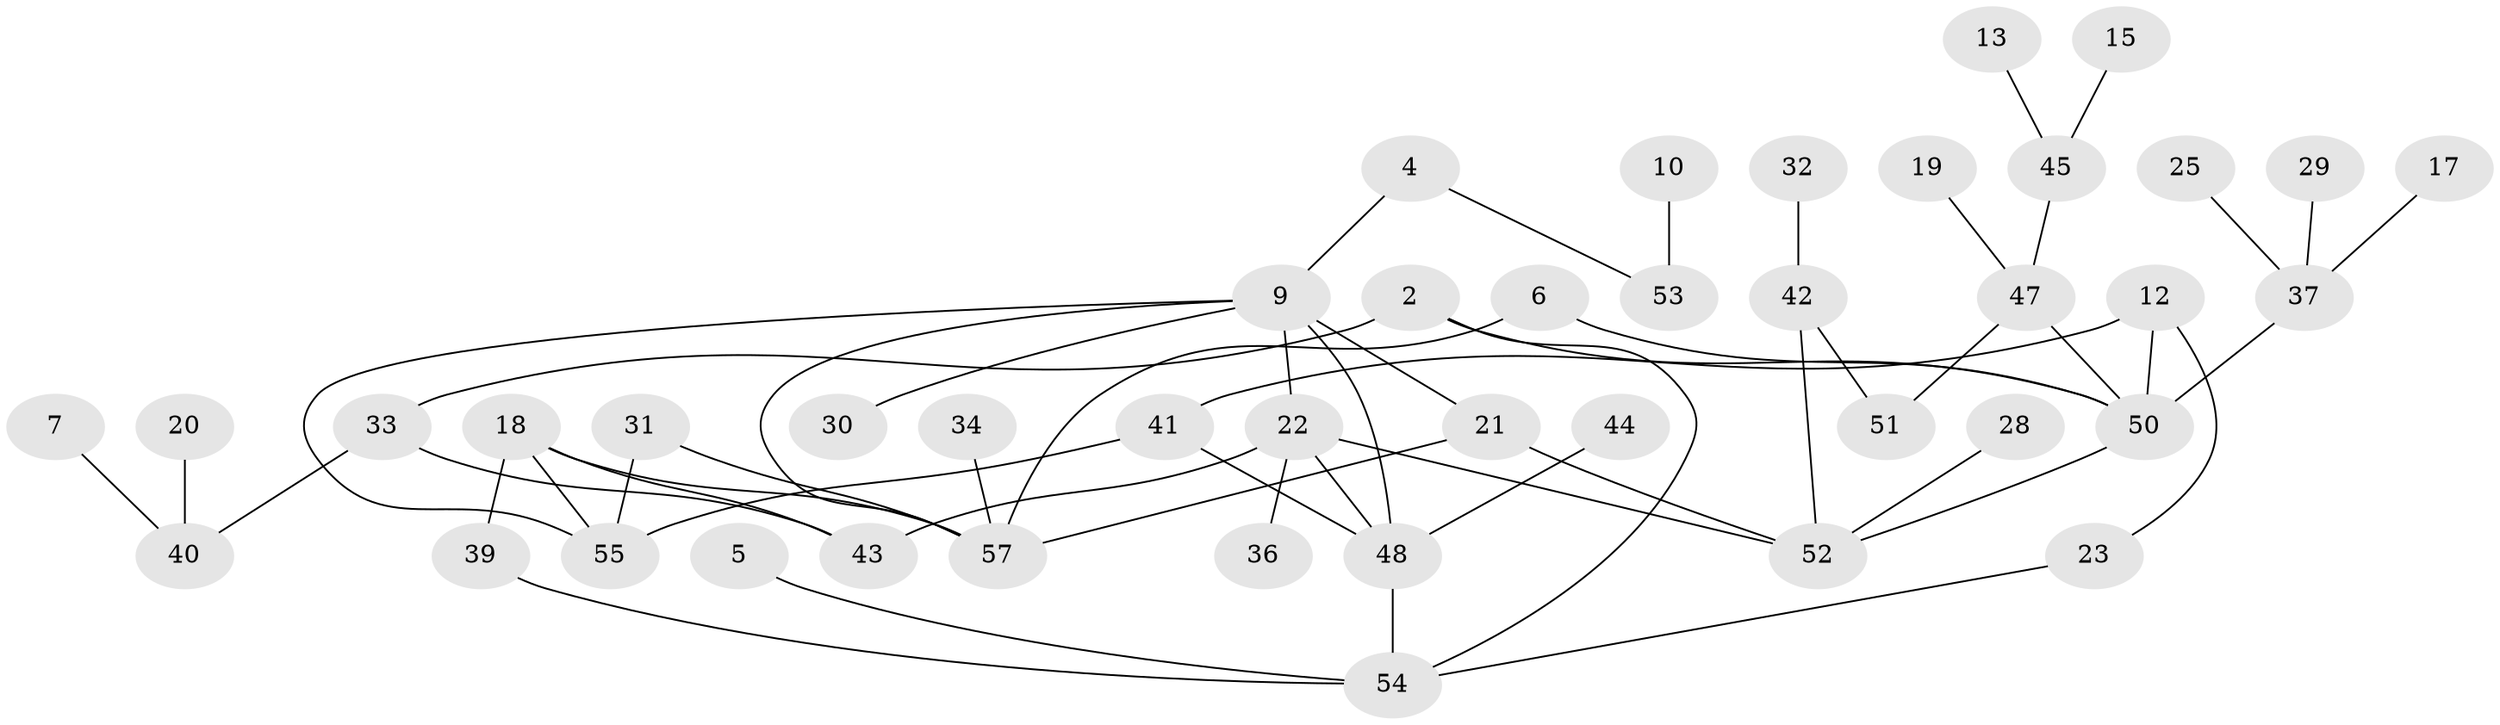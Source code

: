 // original degree distribution, {0: 0.10526315789473684, 3: 0.23684210526315788, 2: 0.2543859649122807, 1: 0.2982456140350877, 6: 0.017543859649122806, 5: 0.02631578947368421, 4: 0.06140350877192982}
// Generated by graph-tools (version 1.1) at 2025/49/03/09/25 03:49:11]
// undirected, 43 vertices, 56 edges
graph export_dot {
graph [start="1"]
  node [color=gray90,style=filled];
  2;
  4;
  5;
  6;
  7;
  9;
  10;
  12;
  13;
  15;
  17;
  18;
  19;
  20;
  21;
  22;
  23;
  25;
  28;
  29;
  30;
  31;
  32;
  33;
  34;
  36;
  37;
  39;
  40;
  41;
  42;
  43;
  44;
  45;
  47;
  48;
  50;
  51;
  52;
  53;
  54;
  55;
  57;
  2 -- 33 [weight=1.0];
  2 -- 50 [weight=1.0];
  2 -- 54 [weight=1.0];
  4 -- 9 [weight=1.0];
  4 -- 53 [weight=1.0];
  5 -- 54 [weight=1.0];
  6 -- 50 [weight=1.0];
  6 -- 57 [weight=1.0];
  7 -- 40 [weight=1.0];
  9 -- 21 [weight=1.0];
  9 -- 22 [weight=1.0];
  9 -- 30 [weight=1.0];
  9 -- 48 [weight=1.0];
  9 -- 55 [weight=1.0];
  9 -- 57 [weight=1.0];
  10 -- 53 [weight=1.0];
  12 -- 23 [weight=1.0];
  12 -- 41 [weight=1.0];
  12 -- 50 [weight=1.0];
  13 -- 45 [weight=1.0];
  15 -- 45 [weight=1.0];
  17 -- 37 [weight=1.0];
  18 -- 39 [weight=1.0];
  18 -- 43 [weight=1.0];
  18 -- 55 [weight=1.0];
  18 -- 57 [weight=1.0];
  19 -- 47 [weight=1.0];
  20 -- 40 [weight=1.0];
  21 -- 52 [weight=1.0];
  21 -- 57 [weight=1.0];
  22 -- 36 [weight=1.0];
  22 -- 43 [weight=1.0];
  22 -- 48 [weight=1.0];
  22 -- 52 [weight=1.0];
  23 -- 54 [weight=1.0];
  25 -- 37 [weight=1.0];
  28 -- 52 [weight=1.0];
  29 -- 37 [weight=1.0];
  31 -- 55 [weight=1.0];
  31 -- 57 [weight=1.0];
  32 -- 42 [weight=1.0];
  33 -- 40 [weight=1.0];
  33 -- 43 [weight=1.0];
  34 -- 57 [weight=1.0];
  37 -- 50 [weight=1.0];
  39 -- 54 [weight=1.0];
  41 -- 48 [weight=1.0];
  41 -- 55 [weight=1.0];
  42 -- 51 [weight=1.0];
  42 -- 52 [weight=1.0];
  44 -- 48 [weight=1.0];
  45 -- 47 [weight=1.0];
  47 -- 50 [weight=2.0];
  47 -- 51 [weight=1.0];
  48 -- 54 [weight=1.0];
  50 -- 52 [weight=1.0];
}
